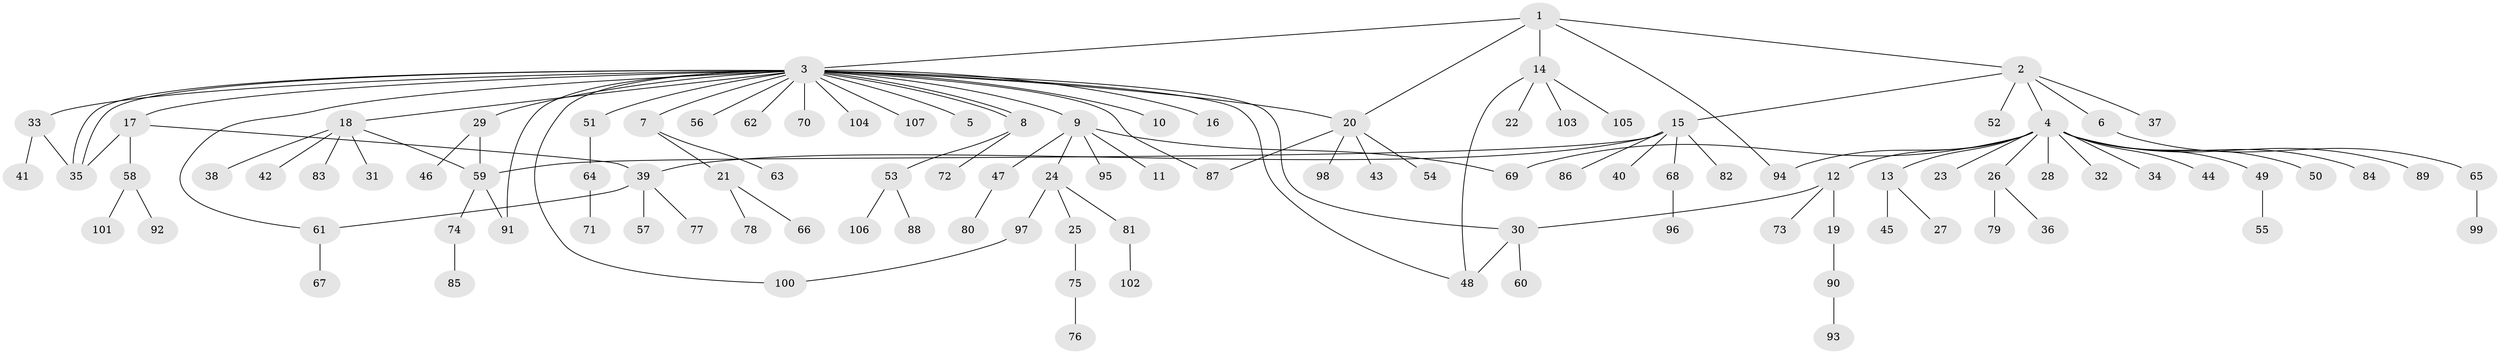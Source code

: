 // coarse degree distribution, {5: 0.036585365853658534, 6: 0.036585365853658534, 31: 0.012195121951219513, 14: 0.012195121951219513, 1: 0.5975609756097561, 2: 0.1951219512195122, 4: 0.04878048780487805, 3: 0.04878048780487805, 9: 0.012195121951219513}
// Generated by graph-tools (version 1.1) at 2025/41/03/06/25 10:41:47]
// undirected, 107 vertices, 123 edges
graph export_dot {
graph [start="1"]
  node [color=gray90,style=filled];
  1;
  2;
  3;
  4;
  5;
  6;
  7;
  8;
  9;
  10;
  11;
  12;
  13;
  14;
  15;
  16;
  17;
  18;
  19;
  20;
  21;
  22;
  23;
  24;
  25;
  26;
  27;
  28;
  29;
  30;
  31;
  32;
  33;
  34;
  35;
  36;
  37;
  38;
  39;
  40;
  41;
  42;
  43;
  44;
  45;
  46;
  47;
  48;
  49;
  50;
  51;
  52;
  53;
  54;
  55;
  56;
  57;
  58;
  59;
  60;
  61;
  62;
  63;
  64;
  65;
  66;
  67;
  68;
  69;
  70;
  71;
  72;
  73;
  74;
  75;
  76;
  77;
  78;
  79;
  80;
  81;
  82;
  83;
  84;
  85;
  86;
  87;
  88;
  89;
  90;
  91;
  92;
  93;
  94;
  95;
  96;
  97;
  98;
  99;
  100;
  101;
  102;
  103;
  104;
  105;
  106;
  107;
  1 -- 2;
  1 -- 3;
  1 -- 14;
  1 -- 20;
  1 -- 94;
  2 -- 4;
  2 -- 6;
  2 -- 15;
  2 -- 37;
  2 -- 52;
  3 -- 5;
  3 -- 7;
  3 -- 8;
  3 -- 8;
  3 -- 9;
  3 -- 10;
  3 -- 16;
  3 -- 17;
  3 -- 18;
  3 -- 20;
  3 -- 29;
  3 -- 30;
  3 -- 33;
  3 -- 35;
  3 -- 35;
  3 -- 48;
  3 -- 51;
  3 -- 56;
  3 -- 61;
  3 -- 62;
  3 -- 70;
  3 -- 87;
  3 -- 91;
  3 -- 100;
  3 -- 104;
  3 -- 107;
  4 -- 12;
  4 -- 13;
  4 -- 23;
  4 -- 26;
  4 -- 28;
  4 -- 32;
  4 -- 34;
  4 -- 44;
  4 -- 49;
  4 -- 50;
  4 -- 69;
  4 -- 84;
  4 -- 89;
  4 -- 94;
  6 -- 65;
  7 -- 21;
  7 -- 63;
  8 -- 53;
  8 -- 72;
  9 -- 11;
  9 -- 24;
  9 -- 47;
  9 -- 69;
  9 -- 95;
  12 -- 19;
  12 -- 30;
  12 -- 73;
  13 -- 27;
  13 -- 45;
  14 -- 22;
  14 -- 48;
  14 -- 103;
  14 -- 105;
  15 -- 39;
  15 -- 40;
  15 -- 59;
  15 -- 68;
  15 -- 82;
  15 -- 86;
  17 -- 35;
  17 -- 39;
  17 -- 58;
  18 -- 31;
  18 -- 38;
  18 -- 42;
  18 -- 59;
  18 -- 83;
  19 -- 90;
  20 -- 43;
  20 -- 54;
  20 -- 87;
  20 -- 98;
  21 -- 66;
  21 -- 78;
  24 -- 25;
  24 -- 81;
  24 -- 97;
  25 -- 75;
  26 -- 36;
  26 -- 79;
  29 -- 46;
  29 -- 59;
  30 -- 48;
  30 -- 60;
  33 -- 35;
  33 -- 41;
  39 -- 57;
  39 -- 61;
  39 -- 77;
  47 -- 80;
  49 -- 55;
  51 -- 64;
  53 -- 88;
  53 -- 106;
  58 -- 92;
  58 -- 101;
  59 -- 74;
  59 -- 91;
  61 -- 67;
  64 -- 71;
  65 -- 99;
  68 -- 96;
  74 -- 85;
  75 -- 76;
  81 -- 102;
  90 -- 93;
  97 -- 100;
}
